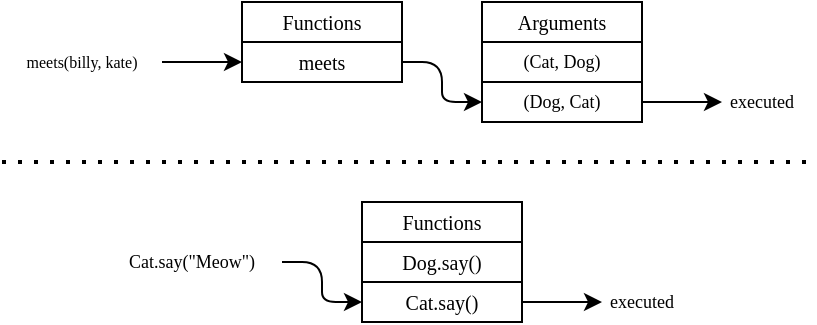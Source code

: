 <mxfile scale="3" border="0">
    <diagram id="MVHG9jKrJHXn6F27_AaR" name="Page-1">
        <mxGraphModel dx="580" dy="392" grid="1" gridSize="10" guides="1" tooltips="1" connect="1" arrows="1" fold="1" page="1" pageScale="1" pageWidth="583" pageHeight="827" math="0" shadow="0">
            <root>
                <mxCell id="0"/>
                <mxCell id="1" parent="0"/>
                <mxCell id="23" value="" style="group" parent="1" vertex="1" connectable="0">
                    <mxGeometry x="160" y="140" width="80" height="40" as="geometry"/>
                </mxCell>
                <mxCell id="2" value="" style="rounded=0;whiteSpace=wrap;html=1;fillColor=none;" parent="23" vertex="1">
                    <mxGeometry width="80" height="40" as="geometry"/>
                </mxCell>
                <mxCell id="4" value="" style="endArrow=none;html=1;" parent="23" edge="1">
                    <mxGeometry width="50" height="50" relative="1" as="geometry">
                        <mxPoint y="20" as="sourcePoint"/>
                        <mxPoint x="80" y="20" as="targetPoint"/>
                    </mxGeometry>
                </mxCell>
                <mxCell id="5" value="Functions" style="text;html=1;strokeColor=none;fillColor=none;align=center;verticalAlign=middle;whiteSpace=wrap;rounded=0;fontFamily=Georgia;fontSize=10;" parent="23" vertex="1">
                    <mxGeometry width="80" height="20" as="geometry"/>
                </mxCell>
                <mxCell id="6" value="meets" style="text;html=1;strokeColor=none;fillColor=none;align=center;verticalAlign=middle;whiteSpace=wrap;rounded=0;fontFamily=Georgia;fontSize=10;" parent="23" vertex="1">
                    <mxGeometry y="20" width="80" height="20" as="geometry"/>
                </mxCell>
                <mxCell id="26" style="edgeStyle=none;html=1;exitX=1;exitY=0.5;exitDx=0;exitDy=0;entryX=0;entryY=0.5;entryDx=0;entryDy=0;fontFamily=Georgia;fontSize=9;" parent="1" source="25" target="6" edge="1">
                    <mxGeometry relative="1" as="geometry"/>
                </mxCell>
                <mxCell id="25" value="meets(billy, kate)" style="text;html=1;strokeColor=none;fillColor=none;align=center;verticalAlign=middle;whiteSpace=wrap;rounded=0;fontFamily=Georgia;fontSize=8;" parent="1" vertex="1">
                    <mxGeometry x="40" y="160" width="80" height="20" as="geometry"/>
                </mxCell>
                <mxCell id="27" style="edgeStyle=none;html=1;exitX=1;exitY=0.5;exitDx=0;exitDy=0;entryX=0;entryY=0.5;entryDx=0;entryDy=0;fontFamily=Georgia;fontSize=9;" parent="1" source="6" target="15" edge="1">
                    <mxGeometry relative="1" as="geometry">
                        <Array as="points">
                            <mxPoint x="260" y="170"/>
                            <mxPoint x="260" y="190"/>
                        </Array>
                        <mxPoint x="280" y="230" as="targetPoint"/>
                    </mxGeometry>
                </mxCell>
                <mxCell id="28" style="edgeStyle=none;html=1;exitX=1;exitY=0.5;exitDx=0;exitDy=0;fontFamily=Georgia;fontSize=9;" parent="1" edge="1">
                    <mxGeometry relative="1" as="geometry">
                        <mxPoint x="400" y="190" as="targetPoint"/>
                        <mxPoint x="360" y="190" as="sourcePoint"/>
                    </mxGeometry>
                </mxCell>
                <mxCell id="29" value="executed" style="text;html=1;strokeColor=none;fillColor=none;align=center;verticalAlign=middle;whiteSpace=wrap;rounded=0;fontFamily=Georgia;fontSize=9;" parent="1" vertex="1">
                    <mxGeometry x="400" y="180" width="40" height="20" as="geometry"/>
                </mxCell>
                <mxCell id="32" value="" style="rounded=0;whiteSpace=wrap;html=1;fillColor=none;" parent="1" vertex="1">
                    <mxGeometry x="220" y="240" width="80" height="60" as="geometry"/>
                </mxCell>
                <mxCell id="33" value="" style="endArrow=none;html=1;" parent="1" edge="1">
                    <mxGeometry width="50" height="50" relative="1" as="geometry">
                        <mxPoint x="220" y="260" as="sourcePoint"/>
                        <mxPoint x="300" y="260" as="targetPoint"/>
                    </mxGeometry>
                </mxCell>
                <mxCell id="34" value="Functions" style="text;html=1;strokeColor=none;fillColor=none;align=center;verticalAlign=middle;whiteSpace=wrap;rounded=0;fontFamily=Georgia;fontSize=10;" parent="1" vertex="1">
                    <mxGeometry x="220" y="240" width="80" height="20" as="geometry"/>
                </mxCell>
                <mxCell id="35" value="Dog.say()" style="text;html=1;strokeColor=none;fillColor=none;align=center;verticalAlign=middle;whiteSpace=wrap;rounded=0;fontFamily=Georgia;fontSize=10;" parent="1" vertex="1">
                    <mxGeometry x="220" y="260" width="80" height="20" as="geometry"/>
                </mxCell>
                <mxCell id="42" style="edgeStyle=none;html=1;exitX=1;exitY=0.5;exitDx=0;exitDy=0;fontFamily=Georgia;fontSize=9;" parent="1" source="37" target="41" edge="1">
                    <mxGeometry relative="1" as="geometry"/>
                </mxCell>
                <mxCell id="37" value="Cat.say()" style="text;html=1;strokeColor=none;fillColor=none;align=center;verticalAlign=middle;whiteSpace=wrap;rounded=0;fontFamily=Georgia;fontSize=10;" parent="1" vertex="1">
                    <mxGeometry x="220" y="280" width="80" height="20" as="geometry"/>
                </mxCell>
                <mxCell id="38" value="" style="endArrow=none;html=1;fontFamily=Georgia;fontSize=9;" parent="1" edge="1">
                    <mxGeometry width="50" height="50" relative="1" as="geometry">
                        <mxPoint x="220" y="280" as="sourcePoint"/>
                        <mxPoint x="300" y="280" as="targetPoint"/>
                    </mxGeometry>
                </mxCell>
                <mxCell id="40" style="edgeStyle=none;html=1;exitX=1;exitY=0.5;exitDx=0;exitDy=0;entryX=0;entryY=0.5;entryDx=0;entryDy=0;fontFamily=Georgia;fontSize=9;" parent="1" source="39" target="37" edge="1">
                    <mxGeometry relative="1" as="geometry">
                        <Array as="points">
                            <mxPoint x="200" y="270"/>
                            <mxPoint x="200" y="290"/>
                        </Array>
                    </mxGeometry>
                </mxCell>
                <mxCell id="39" value="Cat.say(&quot;Meow&quot;)" style="text;html=1;strokeColor=none;fillColor=none;align=center;verticalAlign=middle;whiteSpace=wrap;rounded=0;fontFamily=Georgia;fontSize=9;" parent="1" vertex="1">
                    <mxGeometry x="90" y="260" width="90" height="20" as="geometry"/>
                </mxCell>
                <mxCell id="41" value="executed" style="text;html=1;strokeColor=none;fillColor=none;align=center;verticalAlign=middle;whiteSpace=wrap;rounded=0;fontFamily=Georgia;fontSize=9;" parent="1" vertex="1">
                    <mxGeometry x="340" y="280" width="40" height="20" as="geometry"/>
                </mxCell>
                <mxCell id="43" value="" style="endArrow=none;dashed=1;html=1;dashPattern=1 3;strokeWidth=2;fontFamily=Georgia;fontSize=9;" parent="1" edge="1">
                    <mxGeometry width="50" height="50" relative="1" as="geometry">
                        <mxPoint x="40" y="220" as="sourcePoint"/>
                        <mxPoint x="444.444" y="220" as="targetPoint"/>
                    </mxGeometry>
                </mxCell>
                <mxCell id="10" value="" style="rounded=0;whiteSpace=wrap;html=1;fillColor=none;" parent="1" vertex="1">
                    <mxGeometry x="280" y="140" width="80" height="60" as="geometry"/>
                </mxCell>
                <mxCell id="11" value="" style="endArrow=none;html=1;" parent="1" edge="1">
                    <mxGeometry width="50" height="50" relative="1" as="geometry">
                        <mxPoint x="280" y="160" as="sourcePoint"/>
                        <mxPoint x="360" y="160" as="targetPoint"/>
                    </mxGeometry>
                </mxCell>
                <mxCell id="12" value="Arguments" style="text;html=1;strokeColor=none;fillColor=none;align=center;verticalAlign=middle;whiteSpace=wrap;rounded=0;fontFamily=Georgia;fontSize=10;" parent="1" vertex="1">
                    <mxGeometry x="280" y="140" width="80" height="20" as="geometry"/>
                </mxCell>
                <mxCell id="13" value="(Cat, Dog)" style="text;html=1;strokeColor=none;fillColor=none;align=center;verticalAlign=middle;whiteSpace=wrap;rounded=0;fontFamily=Georgia;fontSize=9;" parent="1" vertex="1">
                    <mxGeometry x="280" y="160" width="80" height="20" as="geometry"/>
                </mxCell>
                <mxCell id="14" value="" style="endArrow=none;html=1;fontFamily=Georgia;fontSize=10;" parent="1" edge="1">
                    <mxGeometry width="50" height="50" relative="1" as="geometry">
                        <mxPoint x="360" y="180" as="sourcePoint"/>
                        <mxPoint x="280" y="180" as="targetPoint"/>
                    </mxGeometry>
                </mxCell>
                <mxCell id="15" value="(Dog, Cat)" style="text;html=1;strokeColor=none;fillColor=none;align=center;verticalAlign=middle;whiteSpace=wrap;rounded=0;fontFamily=Georgia;fontSize=9;" parent="1" vertex="1">
                    <mxGeometry x="280" y="180" width="80" height="20" as="geometry"/>
                </mxCell>
            </root>
        </mxGraphModel>
    </diagram>
</mxfile>